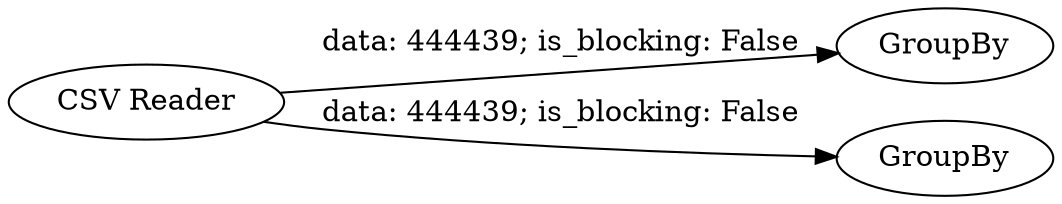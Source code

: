 digraph {
	"7516629931960652208_2" [label=GroupBy]
	"7516629931960652208_1" [label="CSV Reader"]
	"7516629931960652208_3" [label=GroupBy]
	"7516629931960652208_1" -> "7516629931960652208_2" [label="data: 444439; is_blocking: False"]
	"7516629931960652208_1" -> "7516629931960652208_3" [label="data: 444439; is_blocking: False"]
	rankdir=LR
}
